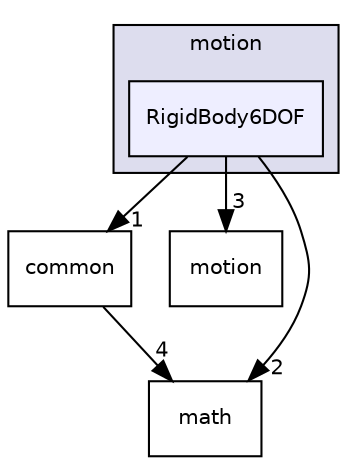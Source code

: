 digraph "/root/scrimmage/scrimmage/include/scrimmage/plugins/motion/RigidBody6DOF" {
  compound=true
  node [ fontsize="10", fontname="Helvetica"];
  edge [ labelfontsize="10", labelfontname="Helvetica"];
  subgraph clusterdir_accb3fd3c749527533ae278fdffb4d13 {
    graph [ bgcolor="#ddddee", pencolor="black", label="motion" fontname="Helvetica", fontsize="10", URL="dir_accb3fd3c749527533ae278fdffb4d13.html"]
  dir_55d3984138c5dccfffce51958269efb9 [shape=box, label="RigidBody6DOF", style="filled", fillcolor="#eeeeff", pencolor="black", URL="dir_55d3984138c5dccfffce51958269efb9.html"];
  }
  dir_edb592701dc45cc21f3d1cc2e72efe9a [shape=box label="common" URL="dir_edb592701dc45cc21f3d1cc2e72efe9a.html"];
  dir_225ac9950e75cf8b57b2a00ffecc8137 [shape=box label="motion" URL="dir_225ac9950e75cf8b57b2a00ffecc8137.html"];
  dir_4281587931951fcc16b7a6ccc116b5d1 [shape=box label="math" URL="dir_4281587931951fcc16b7a6ccc116b5d1.html"];
  dir_edb592701dc45cc21f3d1cc2e72efe9a->dir_4281587931951fcc16b7a6ccc116b5d1 [headlabel="4", labeldistance=1.5 headhref="dir_000007_000010.html"];
  dir_55d3984138c5dccfffce51958269efb9->dir_edb592701dc45cc21f3d1cc2e72efe9a [headlabel="1", labeldistance=1.5 headhref="dir_000117_000007.html"];
  dir_55d3984138c5dccfffce51958269efb9->dir_225ac9950e75cf8b57b2a00ffecc8137 [headlabel="3", labeldistance=1.5 headhref="dir_000117_000012.html"];
  dir_55d3984138c5dccfffce51958269efb9->dir_4281587931951fcc16b7a6ccc116b5d1 [headlabel="2", labeldistance=1.5 headhref="dir_000117_000010.html"];
}
